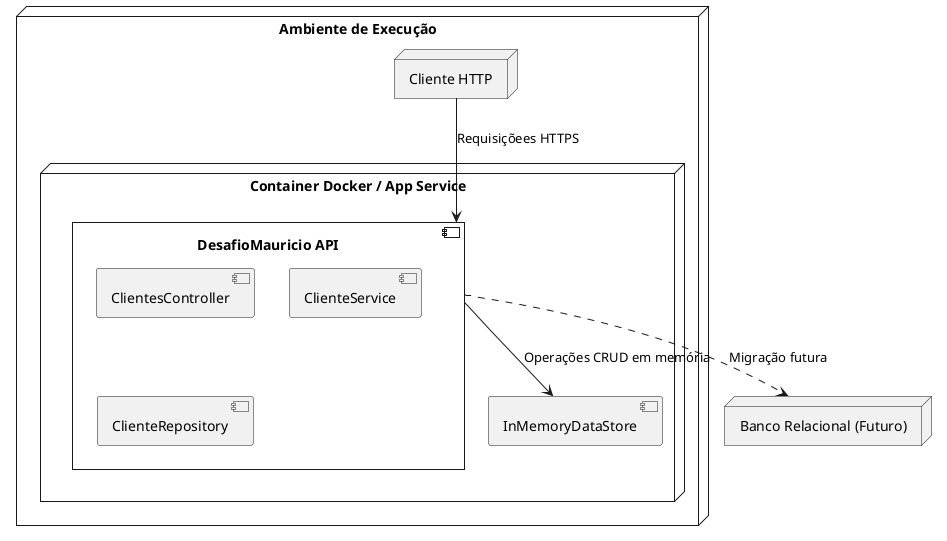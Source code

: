 @startuml deployment
skinparam style strictuml

node "Ambiente de Execução" {
  node "Container Docker / App Service" {
    component "DesafioMauricio API" as Api {
      [ClientesController]
      [ClienteService]
      [ClienteRepository]
    }
    component "InMemoryDataStore" as Store
  }
  node "Cliente HTTP" as Client
}

Client --> Api : Requisiçõees HTTPS
Api --> Store : Operações CRUD em memória

' Futuro: Banco de Dados
node "Banco Relacional (Futuro)" as Db
Api ..> Db : Migração futura

@enduml